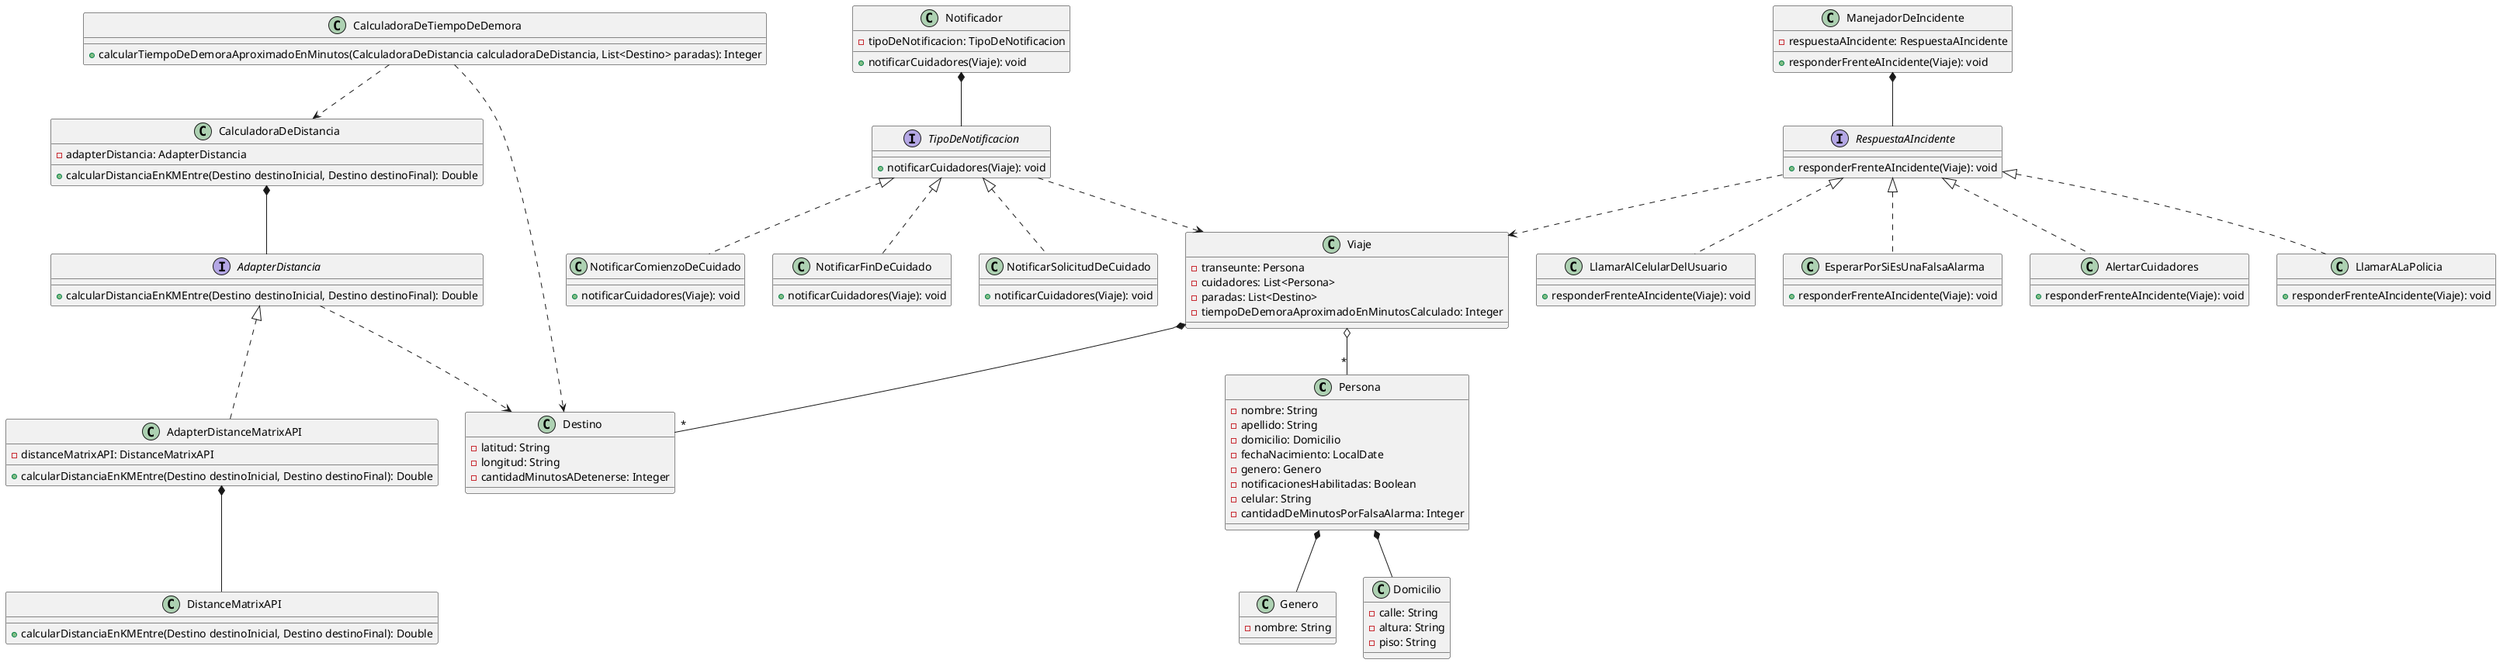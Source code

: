 @startuml

Persona *-- Domicilio
Persona *-- Genero

Viaje o-- "*" Persona
Viaje *-- "*" Destino

CalculadoraDeDistancia *-- AdapterDistancia
AdapterDistancia <|.. AdapterDistanceMatrixAPI
AdapterDistancia ..> Destino
AdapterDistanceMatrixAPI *-- DistanceMatrixAPI

Notificador *-- TipoDeNotificacion
TipoDeNotificacion <|.. NotificarSolicitudDeCuidado
TipoDeNotificacion <|.. NotificarComienzoDeCuidado
TipoDeNotificacion <|.. NotificarFinDeCuidado
TipoDeNotificacion ..> Viaje

ManejadorDeIncidente *-- RespuestaAIncidente
RespuestaAIncidente <|.. AlertarCuidadores
RespuestaAIncidente <|.. LlamarALaPolicia
RespuestaAIncidente <|.. LlamarAlCelularDelUsuario
RespuestaAIncidente <|.. EsperarPorSiEsUnaFalsaAlarma
RespuestaAIncidente ..> Viaje

CalculadoraDeTiempoDeDemora ..> Destino
CalculadoraDeTiempoDeDemora ..> CalculadoraDeDistancia

class Persona {
 -nombre: String
 -apellido: String
 -domicilio: Domicilio
 -fechaNacimiento: LocalDate
 -genero: Genero
 -notificacionesHabilitadas: Boolean
 -celular: String
 -cantidadDeMinutosPorFalsaAlarma: Integer
}

class Domicilio{
 -calle: String
 -altura: String
 -piso: String
}

class Destino{
 -latitud: String
 -longitud: String
 -cantidadMinutosADetenerse: Integer
}

class Genero{
 -nombre: String
}

class Viaje{
 -transeunte: Persona
 -cuidadores: List<Persona>
 -paradas: List<Destino>
 -tiempoDeDemoraAproximadoEnMinutosCalculado: Integer
}

class CalculadoraDeTiempoDeDemora{
 +calcularTiempoDeDemoraAproximadoEnMinutos(CalculadoraDeDistancia calculadoraDeDistancia, List<Destino> paradas): Integer
}

class CalculadoraDeDistancia{
 -adapterDistancia: AdapterDistancia
 +calcularDistanciaEnKMEntre(Destino destinoInicial, Destino destinoFinal): Double
}

interface AdapterDistancia{
 +calcularDistanciaEnKMEntre(Destino destinoInicial, Destino destinoFinal): Double
}

class AdapterDistanceMatrixAPI{
 -distanceMatrixAPI: DistanceMatrixAPI
 +calcularDistanciaEnKMEntre(Destino destinoInicial, Destino destinoFinal): Double
}

class DistanceMatrixAPI{
 +calcularDistanciaEnKMEntre(Destino destinoInicial, Destino destinoFinal): Double
}

class Notificador{
 -tipoDeNotificacion: TipoDeNotificacion
 +notificarCuidadores(Viaje): void
}

interface TipoDeNotificacion{
 +notificarCuidadores(Viaje): void
}

class NotificarSolicitudDeCuidado{
 +notificarCuidadores(Viaje): void
}

class NotificarComienzoDeCuidado{
 +notificarCuidadores(Viaje): void
}

class NotificarFinDeCuidado{
 +notificarCuidadores(Viaje): void
}

class ManejadorDeIncidente{
 -respuestaAIncidente: RespuestaAIncidente
 +responderFrenteAIncidente(Viaje): void
}

interface RespuestaAIncidente{
 +responderFrenteAIncidente(Viaje): void
}

class AlertarCuidadores{
 +responderFrenteAIncidente(Viaje): void
}

class LlamarALaPolicia{
 +responderFrenteAIncidente(Viaje): void
}

class LlamarAlCelularDelUsuario{
 +responderFrenteAIncidente(Viaje): void
}

class EsperarPorSiEsUnaFalsaAlarma{
 +responderFrenteAIncidente(Viaje): void
}

@enduml